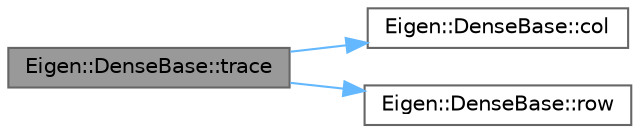 digraph "Eigen::DenseBase::trace"
{
 // LATEX_PDF_SIZE
  bgcolor="transparent";
  edge [fontname=Helvetica,fontsize=10,labelfontname=Helvetica,labelfontsize=10];
  node [fontname=Helvetica,fontsize=10,shape=box,height=0.2,width=0.4];
  rankdir="LR";
  Node1 [id="Node000001",label="Eigen::DenseBase::trace",height=0.2,width=0.4,color="gray40", fillcolor="grey60", style="filled", fontcolor="black",tooltip=" "];
  Node1 -> Node2 [id="edge1_Node000001_Node000002",color="steelblue1",style="solid",tooltip=" "];
  Node2 [id="Node000002",label="Eigen::DenseBase::col",height=0.2,width=0.4,color="grey40", fillcolor="white", style="filled",URL="$class_eigen_1_1_dense_base.html#a469583ed90462820888344e63ebe1a80",tooltip=" "];
  Node1 -> Node3 [id="edge2_Node000001_Node000003",color="steelblue1",style="solid",tooltip=" "];
  Node3 [id="Node000003",label="Eigen::DenseBase::row",height=0.2,width=0.4,color="grey40", fillcolor="white", style="filled",URL="$class_eigen_1_1_dense_base.html#a4ea11afe36c7962c706caa93decd1380",tooltip=" "];
}
